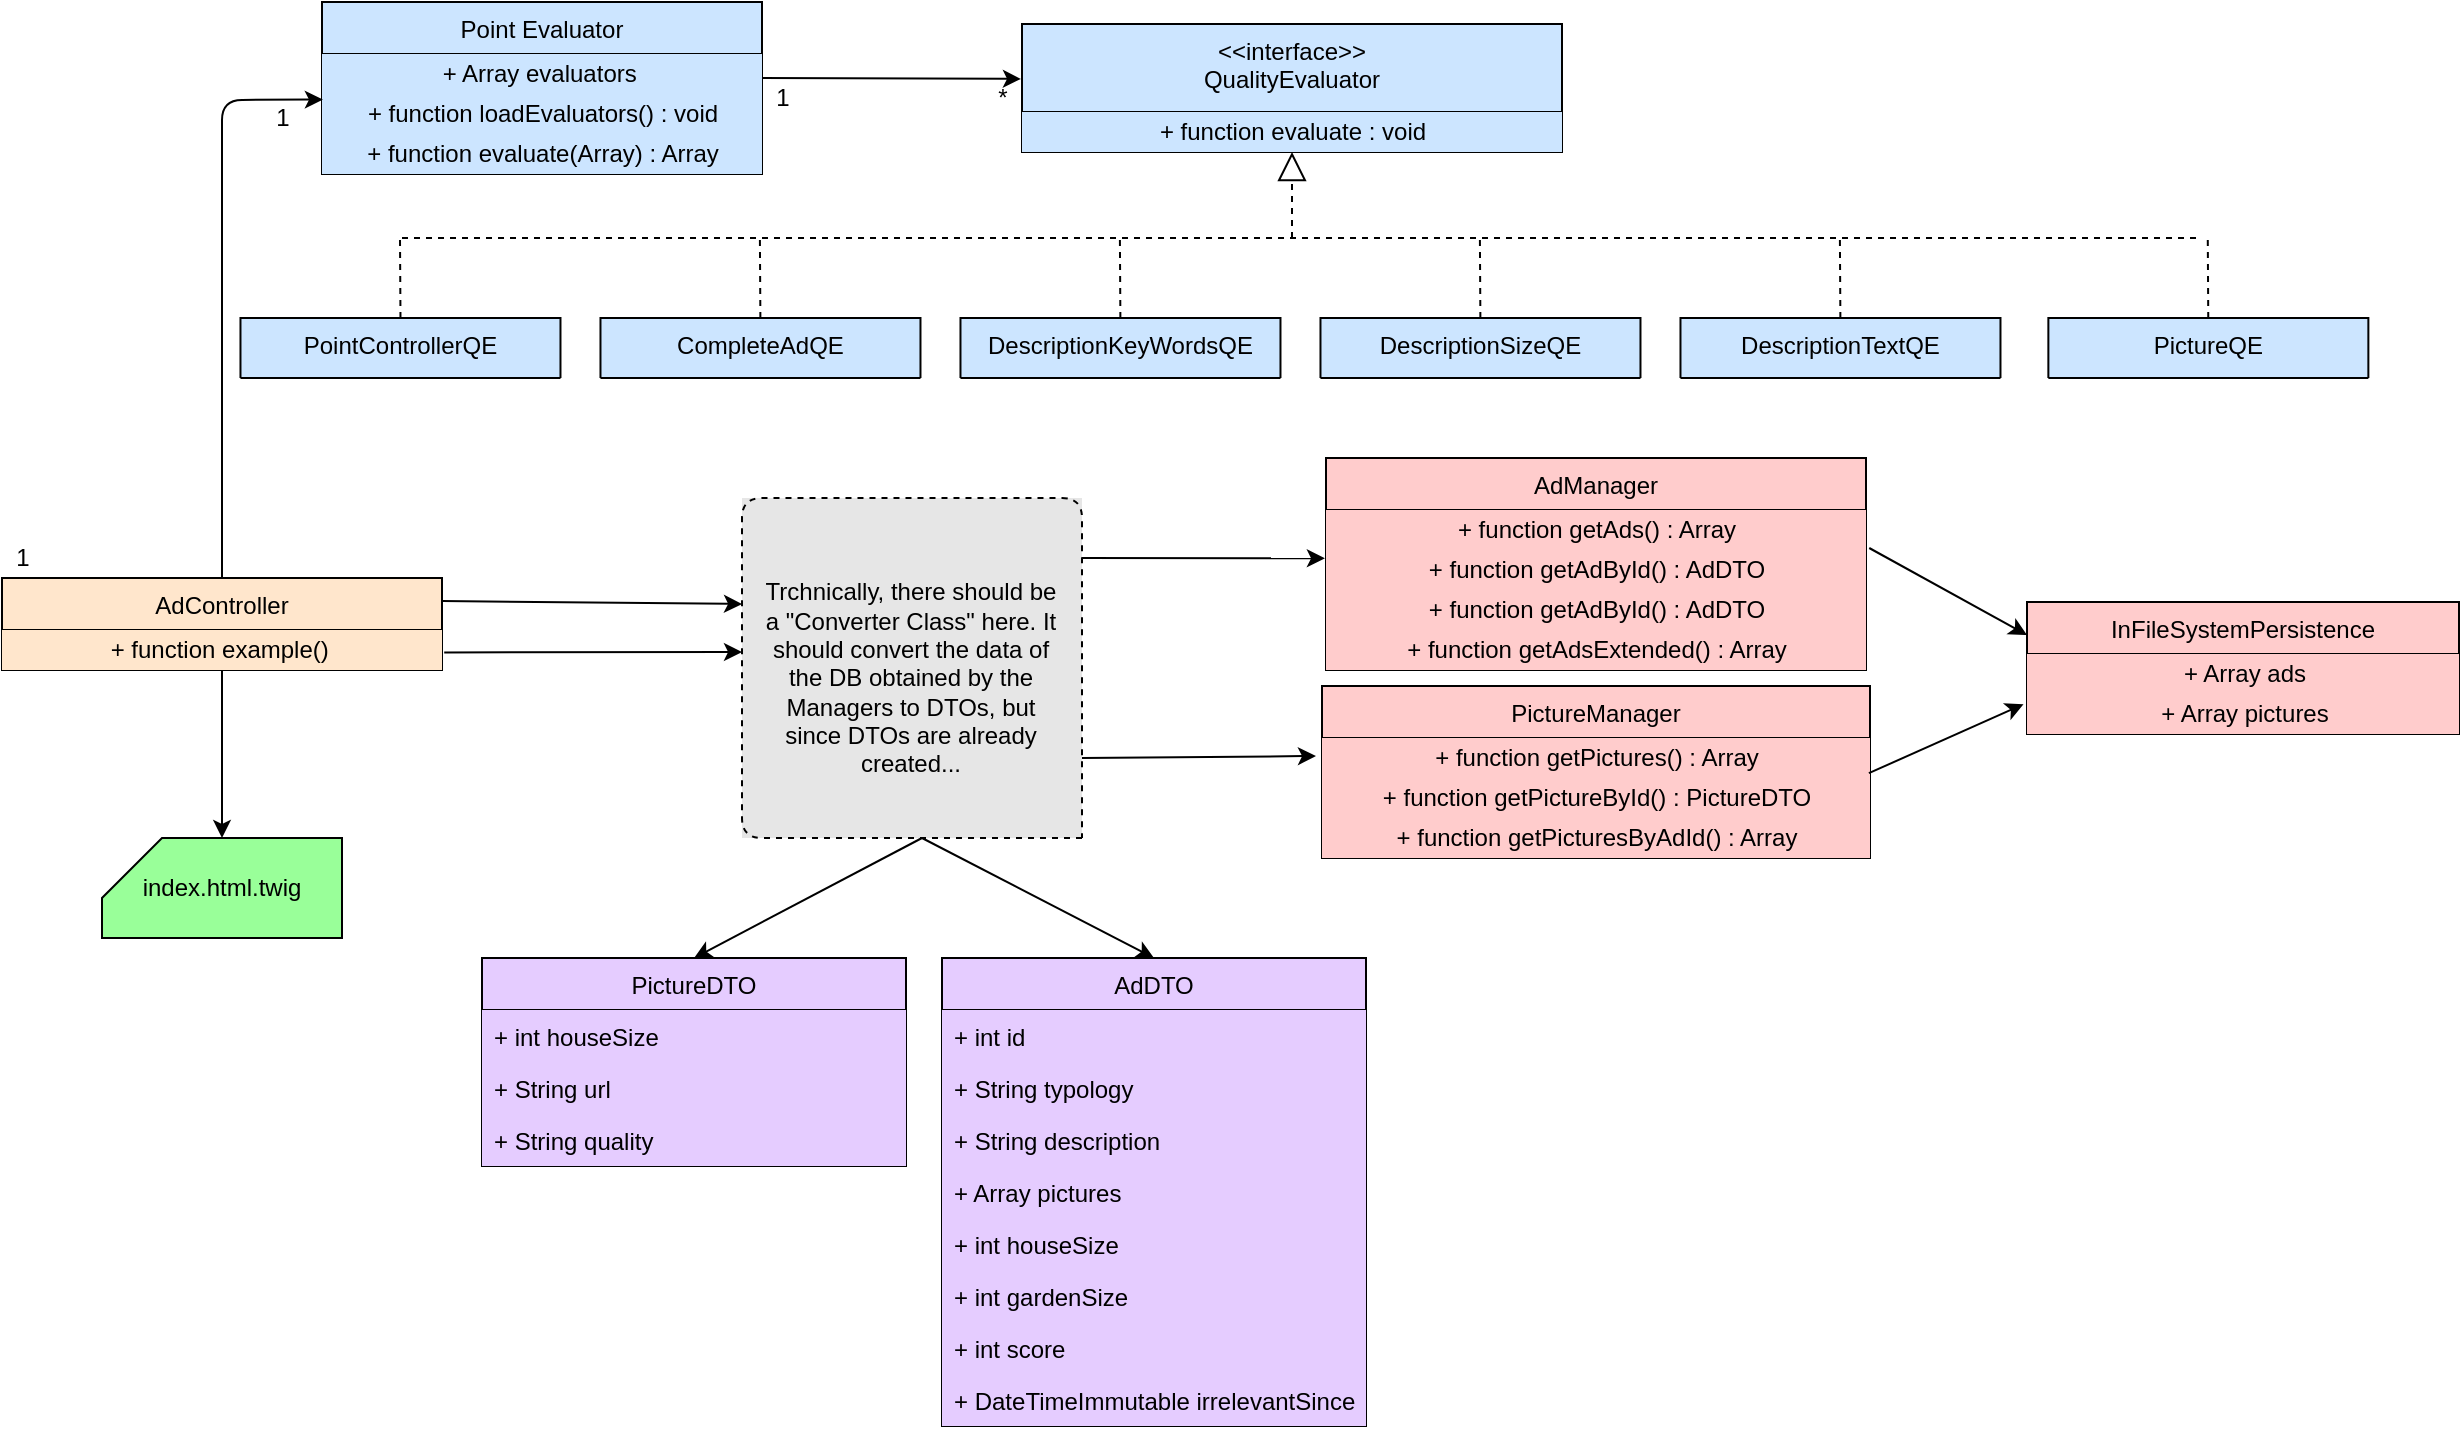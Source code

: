 <mxfile version="12.6.5" type="device"><diagram id="C5RBs43oDa-KdzZeNtuy" name="Page-1"><mxGraphModel dx="1648" dy="800" grid="1" gridSize="10" guides="1" tooltips="1" connect="1" arrows="1" fold="1" page="1" pageScale="1" pageWidth="827" pageHeight="1169" math="0" shadow="0"><root><mxCell id="WIyWlLk6GJQsqaUBKTNV-0"/><mxCell id="WIyWlLk6GJQsqaUBKTNV-1" parent="WIyWlLk6GJQsqaUBKTNV-0"/><mxCell id="zkfFHV4jXpPFQw0GAbJ--17" value="AdDTO" style="swimlane;fontStyle=0;align=center;verticalAlign=top;childLayout=stackLayout;horizontal=1;startSize=26;horizontalStack=0;resizeParent=1;resizeLast=0;collapsible=1;marginBottom=0;rounded=0;shadow=0;strokeWidth=1;fillColor=#E5CCFF;" parent="WIyWlLk6GJQsqaUBKTNV-1" vertex="1"><mxGeometry x="940" y="520" width="212" height="234" as="geometry"><mxRectangle x="550" y="140" width="160" height="26" as="alternateBounds"/></mxGeometry></mxCell><mxCell id="zkfFHV4jXpPFQw0GAbJ--18" value="+ int id" style="text;align=left;verticalAlign=top;spacingLeft=4;spacingRight=4;overflow=hidden;rotatable=0;points=[[0,0.5],[1,0.5]];portConstraint=eastwest;fillColor=#E5CCFF;" parent="zkfFHV4jXpPFQw0GAbJ--17" vertex="1"><mxGeometry y="26" width="212" height="26" as="geometry"/></mxCell><mxCell id="zkfFHV4jXpPFQw0GAbJ--19" value="+ String typology" style="text;align=left;verticalAlign=top;spacingLeft=4;spacingRight=4;overflow=hidden;rotatable=0;points=[[0,0.5],[1,0.5]];portConstraint=eastwest;rounded=0;shadow=0;html=0;fillColor=#E5CCFF;" parent="zkfFHV4jXpPFQw0GAbJ--17" vertex="1"><mxGeometry y="52" width="212" height="26" as="geometry"/></mxCell><mxCell id="zkfFHV4jXpPFQw0GAbJ--20" value="+ String description" style="text;align=left;verticalAlign=top;spacingLeft=4;spacingRight=4;overflow=hidden;rotatable=0;points=[[0,0.5],[1,0.5]];portConstraint=eastwest;rounded=0;shadow=0;html=0;fillColor=#E5CCFF;" parent="zkfFHV4jXpPFQw0GAbJ--17" vertex="1"><mxGeometry y="78" width="212" height="26" as="geometry"/></mxCell><mxCell id="zkfFHV4jXpPFQw0GAbJ--21" value="+ Array pictures" style="text;align=left;verticalAlign=top;spacingLeft=4;spacingRight=4;overflow=hidden;rotatable=0;points=[[0,0.5],[1,0.5]];portConstraint=eastwest;rounded=0;shadow=0;html=0;fillColor=#E5CCFF;" parent="zkfFHV4jXpPFQw0GAbJ--17" vertex="1"><mxGeometry y="104" width="212" height="26" as="geometry"/></mxCell><mxCell id="zkfFHV4jXpPFQw0GAbJ--22" value="+ int houseSize" style="text;align=left;verticalAlign=top;spacingLeft=4;spacingRight=4;overflow=hidden;rotatable=0;points=[[0,0.5],[1,0.5]];portConstraint=eastwest;rounded=0;shadow=0;html=0;fillColor=#E5CCFF;" parent="zkfFHV4jXpPFQw0GAbJ--17" vertex="1"><mxGeometry y="130" width="212" height="26" as="geometry"/></mxCell><mxCell id="D1YvXmOKEm-5D1h5UZA6-0" value="+ int gardenSize" style="text;align=left;verticalAlign=top;spacingLeft=4;spacingRight=4;overflow=hidden;rotatable=0;points=[[0,0.5],[1,0.5]];portConstraint=eastwest;rounded=0;shadow=0;html=0;fillColor=#E5CCFF;" parent="zkfFHV4jXpPFQw0GAbJ--17" vertex="1"><mxGeometry y="156" width="212" height="26" as="geometry"/></mxCell><mxCell id="D1YvXmOKEm-5D1h5UZA6-2" value="+ int score" style="text;align=left;verticalAlign=top;spacingLeft=4;spacingRight=4;overflow=hidden;rotatable=0;points=[[0,0.5],[1,0.5]];portConstraint=eastwest;rounded=0;shadow=0;html=0;fillColor=#E5CCFF;" parent="zkfFHV4jXpPFQw0GAbJ--17" vertex="1"><mxGeometry y="182" width="212" height="26" as="geometry"/></mxCell><mxCell id="D1YvXmOKEm-5D1h5UZA6-3" value="+ DateTimeImmutable irrelevantSince" style="text;align=left;verticalAlign=top;spacingLeft=4;spacingRight=4;overflow=hidden;rotatable=0;points=[[0,0.5],[1,0.5]];portConstraint=eastwest;rounded=0;shadow=0;html=0;fillColor=#E5CCFF;" parent="zkfFHV4jXpPFQw0GAbJ--17" vertex="1"><mxGeometry y="208" width="212" height="26" as="geometry"/></mxCell><mxCell id="D1YvXmOKEm-5D1h5UZA6-4" value="PictureDTO&#10;" style="swimlane;fontStyle=0;align=center;verticalAlign=top;childLayout=stackLayout;horizontal=1;startSize=26;horizontalStack=0;resizeParent=1;resizeLast=0;collapsible=1;marginBottom=0;rounded=0;shadow=0;strokeWidth=1;fillColor=#E5CCFF;" parent="WIyWlLk6GJQsqaUBKTNV-1" vertex="1"><mxGeometry x="710" y="520" width="212" height="104" as="geometry"><mxRectangle x="550" y="140" width="160" height="26" as="alternateBounds"/></mxGeometry></mxCell><mxCell id="D1YvXmOKEm-5D1h5UZA6-5" value="+ int houseSize" style="text;align=left;verticalAlign=top;spacingLeft=4;spacingRight=4;overflow=hidden;rotatable=0;points=[[0,0.5],[1,0.5]];portConstraint=eastwest;rounded=0;shadow=0;html=0;fillColor=#E5CCFF;" parent="D1YvXmOKEm-5D1h5UZA6-4" vertex="1"><mxGeometry y="26" width="212" height="26" as="geometry"/></mxCell><mxCell id="D1YvXmOKEm-5D1h5UZA6-6" value="+ String url" style="text;align=left;verticalAlign=top;spacingLeft=4;spacingRight=4;overflow=hidden;rotatable=0;points=[[0,0.5],[1,0.5]];portConstraint=eastwest;fillColor=#E5CCFF;" parent="D1YvXmOKEm-5D1h5UZA6-4" vertex="1"><mxGeometry y="52" width="212" height="26" as="geometry"/></mxCell><mxCell id="D1YvXmOKEm-5D1h5UZA6-7" value="+ String quality" style="text;align=left;verticalAlign=top;spacingLeft=4;spacingRight=4;overflow=hidden;rotatable=0;points=[[0,0.5],[1,0.5]];portConstraint=eastwest;rounded=0;shadow=0;html=0;fillColor=#E5CCFF;" parent="D1YvXmOKEm-5D1h5UZA6-4" vertex="1"><mxGeometry y="78" width="212" height="26" as="geometry"/></mxCell><mxCell id="D1YvXmOKEm-5D1h5UZA6-53" value="InFileSystemPersistence&#10;" style="swimlane;fontStyle=0;align=center;verticalAlign=top;childLayout=stackLayout;horizontal=1;startSize=26;horizontalStack=0;resizeParent=1;resizeLast=0;collapsible=1;marginBottom=0;rounded=0;shadow=0;strokeWidth=1;fillColor=#FFCCCC;" parent="WIyWlLk6GJQsqaUBKTNV-1" vertex="1"><mxGeometry x="1482.5" y="342" width="216" height="66" as="geometry"><mxRectangle x="550" y="140" width="160" height="26" as="alternateBounds"/></mxGeometry></mxCell><mxCell id="D1YvXmOKEm-5D1h5UZA6-55" value="+ Array ads&lt;br&gt;" style="text;html=1;align=center;verticalAlign=middle;resizable=0;points=[];autosize=1;fillColor=#FFCCCC;" parent="D1YvXmOKEm-5D1h5UZA6-53" vertex="1"><mxGeometry y="26" width="216" height="20" as="geometry"/></mxCell><mxCell id="D1YvXmOKEm-5D1h5UZA6-54" value="+ Array pictures" style="text;html=1;align=center;verticalAlign=middle;resizable=0;points=[];autosize=1;fillColor=#FFCCCC;" parent="D1YvXmOKEm-5D1h5UZA6-53" vertex="1"><mxGeometry y="46" width="216" height="20" as="geometry"/></mxCell><mxCell id="L2b3qPYXgRKyGcVTws_3-0" value="AdManager&#10;" style="swimlane;fontStyle=0;align=center;verticalAlign=top;childLayout=stackLayout;horizontal=1;startSize=26;horizontalStack=0;resizeParent=1;resizeLast=0;collapsible=1;marginBottom=0;rounded=0;shadow=0;strokeWidth=1;fillColor=#FFCCCC;" vertex="1" parent="WIyWlLk6GJQsqaUBKTNV-1"><mxGeometry x="1132" y="270" width="270" height="106" as="geometry"><mxRectangle x="550" y="140" width="160" height="26" as="alternateBounds"/></mxGeometry></mxCell><mxCell id="L2b3qPYXgRKyGcVTws_3-9" value="+ function getAds() : Array" style="text;html=1;align=center;verticalAlign=middle;resizable=0;points=[];autosize=1;fillColor=#FFCCCC;" vertex="1" parent="L2b3qPYXgRKyGcVTws_3-0"><mxGeometry y="26" width="270" height="20" as="geometry"/></mxCell><mxCell id="L2b3qPYXgRKyGcVTws_3-10" value="+ function getAdById() : AdDTO" style="text;html=1;align=center;verticalAlign=middle;resizable=0;points=[];autosize=1;fillColor=#FFCCCC;" vertex="1" parent="L2b3qPYXgRKyGcVTws_3-0"><mxGeometry y="46" width="270" height="20" as="geometry"/></mxCell><mxCell id="L2b3qPYXgRKyGcVTws_3-39" value="+ function getAdById() : AdDTO" style="text;html=1;align=center;verticalAlign=middle;resizable=0;points=[];autosize=1;fillColor=#FFCCCC;" vertex="1" parent="L2b3qPYXgRKyGcVTws_3-0"><mxGeometry y="66" width="270" height="20" as="geometry"/></mxCell><mxCell id="L2b3qPYXgRKyGcVTws_3-11" value="+ function getAdsExtended() : Array" style="text;html=1;align=center;verticalAlign=middle;resizable=0;points=[];autosize=1;fillColor=#FFCCCC;" vertex="1" parent="L2b3qPYXgRKyGcVTws_3-0"><mxGeometry y="86" width="270" height="20" as="geometry"/></mxCell><mxCell id="L2b3qPYXgRKyGcVTws_3-13" value="PictureManager&#10;" style="swimlane;fontStyle=0;align=center;verticalAlign=top;childLayout=stackLayout;horizontal=1;startSize=26;horizontalStack=0;resizeParent=1;resizeLast=0;collapsible=1;marginBottom=0;rounded=0;shadow=0;strokeWidth=1;fillColor=#FFCCCC;" vertex="1" parent="WIyWlLk6GJQsqaUBKTNV-1"><mxGeometry x="1130" y="384" width="274" height="86" as="geometry"><mxRectangle x="550" y="140" width="160" height="26" as="alternateBounds"/></mxGeometry></mxCell><mxCell id="L2b3qPYXgRKyGcVTws_3-14" value="+ function getPictures() : Array" style="text;html=1;align=center;verticalAlign=middle;resizable=0;points=[];autosize=1;fillColor=#FFCCCC;" vertex="1" parent="L2b3qPYXgRKyGcVTws_3-13"><mxGeometry y="26" width="274" height="20" as="geometry"/></mxCell><mxCell id="L2b3qPYXgRKyGcVTws_3-15" value="+ function getPictureById() : PictureDTO" style="text;html=1;align=center;verticalAlign=middle;resizable=0;points=[];autosize=1;fillColor=#FFCCCC;" vertex="1" parent="L2b3qPYXgRKyGcVTws_3-13"><mxGeometry y="46" width="274" height="20" as="geometry"/></mxCell><mxCell id="L2b3qPYXgRKyGcVTws_3-16" value="+ function getPicturesByAdId() : Array" style="text;html=1;align=center;verticalAlign=middle;resizable=0;points=[];autosize=1;fillColor=#FFCCCC;" vertex="1" parent="L2b3qPYXgRKyGcVTws_3-13"><mxGeometry y="66" width="274" height="20" as="geometry"/></mxCell><mxCell id="L2b3qPYXgRKyGcVTws_3-17" value="" style="endArrow=classic;html=1;entryX=0;entryY=0.25;entryDx=0;entryDy=0;exitX=1.006;exitY=0.95;exitDx=0;exitDy=0;exitPerimeter=0;" edge="1" parent="WIyWlLk6GJQsqaUBKTNV-1" source="L2b3qPYXgRKyGcVTws_3-9" target="D1YvXmOKEm-5D1h5UZA6-53"><mxGeometry width="50" height="50" relative="1" as="geometry"><mxPoint x="412.5" y="932" as="sourcePoint"/><mxPoint x="462.5" y="882" as="targetPoint"/></mxGeometry></mxCell><mxCell id="L2b3qPYXgRKyGcVTws_3-18" value="" style="endArrow=classic;html=1;entryX=-0.008;entryY=0.255;entryDx=0;entryDy=0;exitX=0.998;exitY=-0.121;exitDx=0;exitDy=0;exitPerimeter=0;entryPerimeter=0;" edge="1" parent="WIyWlLk6GJQsqaUBKTNV-1" source="L2b3qPYXgRKyGcVTws_3-15" target="D1YvXmOKEm-5D1h5UZA6-54"><mxGeometry width="50" height="50" relative="1" as="geometry"><mxPoint x="1413.62" y="325" as="sourcePoint"/><mxPoint x="1492.5" y="368.5" as="targetPoint"/></mxGeometry></mxCell><mxCell id="L2b3qPYXgRKyGcVTws_3-22" value="" style="group;fillColor=#E6E6E6;" vertex="1" connectable="0" parent="WIyWlLk6GJQsqaUBKTNV-1"><mxGeometry x="840" y="290" width="170" height="170" as="geometry"/></mxCell><mxCell id="L2b3qPYXgRKyGcVTws_3-19" value="" style="endArrow=none;dashed=1;html=1;" edge="1" parent="L2b3qPYXgRKyGcVTws_3-22"><mxGeometry width="50" height="50" relative="1" as="geometry"><mxPoint x="170" y="170" as="sourcePoint"/><mxPoint x="170" y="170" as="targetPoint"/><Array as="points"><mxPoint y="170"/><mxPoint/><mxPoint x="170"/></Array></mxGeometry></mxCell><mxCell id="L2b3qPYXgRKyGcVTws_3-21" value="Trchnically, there should be a &quot;Converter Class&quot; here. It should convert the data of the DB obtained by the Managers to DTOs, but since DTOs are already created..." style="text;html=1;strokeColor=none;fillColor=none;align=center;verticalAlign=middle;whiteSpace=wrap;rounded=0;" vertex="1" parent="L2b3qPYXgRKyGcVTws_3-22"><mxGeometry x="10" y="80" width="148.5" height="20" as="geometry"/></mxCell><mxCell id="L2b3qPYXgRKyGcVTws_3-23" value="" style="endArrow=classic;html=1;entryX=0.5;entryY=0;entryDx=0;entryDy=0;" edge="1" parent="WIyWlLk6GJQsqaUBKTNV-1" target="D1YvXmOKEm-5D1h5UZA6-4"><mxGeometry width="50" height="50" relative="1" as="geometry"><mxPoint x="930" y="460" as="sourcePoint"/><mxPoint x="330" y="830" as="targetPoint"/></mxGeometry></mxCell><mxCell id="L2b3qPYXgRKyGcVTws_3-24" value="" style="endArrow=classic;html=1;entryX=0.5;entryY=0;entryDx=0;entryDy=0;" edge="1" parent="WIyWlLk6GJQsqaUBKTNV-1" target="zkfFHV4jXpPFQw0GAbJ--17"><mxGeometry width="50" height="50" relative="1" as="geometry"><mxPoint x="930" y="460" as="sourcePoint"/><mxPoint x="826" y="530" as="targetPoint"/></mxGeometry></mxCell><mxCell id="L2b3qPYXgRKyGcVTws_3-26" value="" style="endArrow=classic;html=1;entryX=-0.002;entryY=0.209;entryDx=0;entryDy=0;entryPerimeter=0;" edge="1" parent="WIyWlLk6GJQsqaUBKTNV-1" target="L2b3qPYXgRKyGcVTws_3-10"><mxGeometry width="50" height="50" relative="1" as="geometry"><mxPoint x="1010" y="320" as="sourcePoint"/><mxPoint x="1010" y="320" as="targetPoint"/></mxGeometry></mxCell><mxCell id="L2b3qPYXgRKyGcVTws_3-27" value="" style="endArrow=classic;html=1;entryX=-0.011;entryY=0.45;entryDx=0;entryDy=0;entryPerimeter=0;" edge="1" parent="WIyWlLk6GJQsqaUBKTNV-1" target="L2b3qPYXgRKyGcVTws_3-14"><mxGeometry width="50" height="50" relative="1" as="geometry"><mxPoint x="1010" y="420" as="sourcePoint"/><mxPoint x="1080" y="370" as="targetPoint"/></mxGeometry></mxCell><mxCell id="L2b3qPYXgRKyGcVTws_3-28" value="index.html.twig" style="shape=card;whiteSpace=wrap;html=1;fillColor=#99FF99;" vertex="1" parent="WIyWlLk6GJQsqaUBKTNV-1"><mxGeometry x="520" y="460" width="120" height="50" as="geometry"/></mxCell><mxCell id="L2b3qPYXgRKyGcVTws_3-34" value="" style="endArrow=classic;html=1;exitX=0.5;exitY=0.967;exitDx=0;exitDy=0;exitPerimeter=0;entryX=0.5;entryY=0;entryDx=0;entryDy=0;entryPerimeter=0;" edge="1" parent="WIyWlLk6GJQsqaUBKTNV-1" source="L2b3qPYXgRKyGcVTws_3-33" target="L2b3qPYXgRKyGcVTws_3-28"><mxGeometry width="50" height="50" relative="1" as="geometry"><mxPoint x="90" y="870" as="sourcePoint"/><mxPoint x="440" y="450" as="targetPoint"/></mxGeometry></mxCell><mxCell id="L2b3qPYXgRKyGcVTws_3-35" value="&lt;&lt;interface&gt;&gt;&#10;QualityEvaluator" style="swimlane;fontStyle=0;align=center;verticalAlign=top;childLayout=stackLayout;horizontal=1;startSize=44;horizontalStack=0;resizeParent=1;resizeLast=0;collapsible=1;marginBottom=0;rounded=0;shadow=0;strokeWidth=1;fillColor=#CCE5FF;" vertex="1" parent="WIyWlLk6GJQsqaUBKTNV-1"><mxGeometry x="980" y="53" width="270" height="64" as="geometry"><mxRectangle x="550" y="140" width="160" height="26" as="alternateBounds"/></mxGeometry></mxCell><mxCell id="L2b3qPYXgRKyGcVTws_3-36" value="+ function evaluate : void" style="text;html=1;align=center;verticalAlign=middle;resizable=0;points=[];autosize=1;fillColor=#CCE5FF;" vertex="1" parent="L2b3qPYXgRKyGcVTws_3-35"><mxGeometry y="44" width="270" height="20" as="geometry"/></mxCell><mxCell id="L2b3qPYXgRKyGcVTws_3-40" value="PictureQE" style="swimlane;fontStyle=0;align=center;verticalAlign=top;childLayout=stackLayout;horizontal=1;startSize=33;horizontalStack=0;resizeParent=1;resizeLast=0;collapsible=1;marginBottom=0;rounded=0;shadow=0;strokeWidth=1;fillColor=#CCE5FF;" vertex="1" parent="WIyWlLk6GJQsqaUBKTNV-1"><mxGeometry x="1493.18" y="200" width="160" height="30" as="geometry"><mxRectangle x="550" y="140" width="160" height="26" as="alternateBounds"/></mxGeometry></mxCell><mxCell id="L2b3qPYXgRKyGcVTws_3-42" value="DescriptionTextQE" style="swimlane;fontStyle=0;align=center;verticalAlign=top;childLayout=stackLayout;horizontal=1;startSize=33;horizontalStack=0;resizeParent=1;resizeLast=0;collapsible=1;marginBottom=0;rounded=0;shadow=0;strokeWidth=1;fillColor=#CCE5FF;" vertex="1" parent="WIyWlLk6GJQsqaUBKTNV-1"><mxGeometry x="1309.24" y="200" width="160" height="30" as="geometry"><mxRectangle x="550" y="140" width="160" height="26" as="alternateBounds"/></mxGeometry></mxCell><mxCell id="L2b3qPYXgRKyGcVTws_3-43" value="DescriptionSizeQE" style="swimlane;fontStyle=0;align=center;verticalAlign=top;childLayout=stackLayout;horizontal=1;startSize=33;horizontalStack=0;resizeParent=1;resizeLast=0;collapsible=1;marginBottom=0;rounded=0;shadow=0;strokeWidth=1;fillColor=#CCE5FF;" vertex="1" parent="WIyWlLk6GJQsqaUBKTNV-1"><mxGeometry x="1129.24" y="200" width="160" height="30" as="geometry"><mxRectangle x="550" y="140" width="160" height="26" as="alternateBounds"/></mxGeometry></mxCell><mxCell id="L2b3qPYXgRKyGcVTws_3-44" value="DescriptionKeyWordsQE" style="swimlane;fontStyle=0;align=center;verticalAlign=top;childLayout=stackLayout;horizontal=1;startSize=33;horizontalStack=0;resizeParent=1;resizeLast=0;collapsible=1;marginBottom=0;rounded=0;shadow=0;strokeWidth=1;fillColor=#CCE5FF;" vertex="1" parent="WIyWlLk6GJQsqaUBKTNV-1"><mxGeometry x="949.24" y="200" width="160" height="30" as="geometry"><mxRectangle x="550" y="140" width="160" height="26" as="alternateBounds"/></mxGeometry></mxCell><mxCell id="L2b3qPYXgRKyGcVTws_3-45" value="CompleteAdQE" style="swimlane;fontStyle=0;align=center;verticalAlign=top;childLayout=stackLayout;horizontal=1;startSize=33;horizontalStack=0;resizeParent=1;resizeLast=0;collapsible=1;marginBottom=0;rounded=0;shadow=0;strokeWidth=1;fillColor=#CCE5FF;" vertex="1" parent="WIyWlLk6GJQsqaUBKTNV-1"><mxGeometry x="769.24" y="200" width="160" height="30" as="geometry"><mxRectangle x="550" y="140" width="160" height="26" as="alternateBounds"/></mxGeometry></mxCell><mxCell id="L2b3qPYXgRKyGcVTws_3-46" value="PointControllerQE" style="swimlane;fontStyle=0;align=center;verticalAlign=top;childLayout=stackLayout;horizontal=1;startSize=33;horizontalStack=0;resizeParent=1;resizeLast=0;collapsible=1;marginBottom=0;rounded=0;shadow=0;strokeWidth=1;fillColor=#CCE5FF;" vertex="1" parent="WIyWlLk6GJQsqaUBKTNV-1"><mxGeometry x="589.24" y="200" width="160" height="30" as="geometry"><mxRectangle x="550" y="140" width="160" height="26" as="alternateBounds"/></mxGeometry></mxCell><mxCell id="L2b3qPYXgRKyGcVTws_3-53" value="" style="endArrow=block;dashed=1;endFill=0;endSize=12;html=1;entryX=0.5;entryY=1;entryDx=0;entryDy=0;" edge="1" parent="WIyWlLk6GJQsqaUBKTNV-1" target="L2b3qPYXgRKyGcVTws_3-35"><mxGeometry width="160" relative="1" as="geometry"><mxPoint x="1115" y="160" as="sourcePoint"/><mxPoint x="1090" y="240" as="targetPoint"/></mxGeometry></mxCell><mxCell id="L2b3qPYXgRKyGcVTws_3-54" value="" style="endArrow=none;dashed=1;html=1;" edge="1" parent="WIyWlLk6GJQsqaUBKTNV-1"><mxGeometry width="50" height="50" relative="1" as="geometry"><mxPoint x="670" y="160" as="sourcePoint"/><mxPoint x="1570" y="160" as="targetPoint"/></mxGeometry></mxCell><mxCell id="L2b3qPYXgRKyGcVTws_3-55" value="" style="endArrow=none;dashed=1;html=1;exitX=0.5;exitY=0;exitDx=0;exitDy=0;" edge="1" parent="WIyWlLk6GJQsqaUBKTNV-1" source="L2b3qPYXgRKyGcVTws_3-46"><mxGeometry width="50" height="50" relative="1" as="geometry"><mxPoint x="690" y="170" as="sourcePoint"/><mxPoint x="669" y="160" as="targetPoint"/></mxGeometry></mxCell><mxCell id="L2b3qPYXgRKyGcVTws_3-56" value="" style="endArrow=none;dashed=1;html=1;exitX=0.5;exitY=0;exitDx=0;exitDy=0;" edge="1" parent="WIyWlLk6GJQsqaUBKTNV-1"><mxGeometry width="50" height="50" relative="1" as="geometry"><mxPoint x="849.19" y="200" as="sourcePoint"/><mxPoint x="848.95" y="160" as="targetPoint"/></mxGeometry></mxCell><mxCell id="L2b3qPYXgRKyGcVTws_3-57" value="" style="endArrow=none;dashed=1;html=1;exitX=0.5;exitY=0;exitDx=0;exitDy=0;" edge="1" parent="WIyWlLk6GJQsqaUBKTNV-1"><mxGeometry width="50" height="50" relative="1" as="geometry"><mxPoint x="1029.19" y="200" as="sourcePoint"/><mxPoint x="1028.95" y="160" as="targetPoint"/></mxGeometry></mxCell><mxCell id="L2b3qPYXgRKyGcVTws_3-58" value="" style="endArrow=none;dashed=1;html=1;exitX=0.5;exitY=0;exitDx=0;exitDy=0;" edge="1" parent="WIyWlLk6GJQsqaUBKTNV-1"><mxGeometry width="50" height="50" relative="1" as="geometry"><mxPoint x="1209.19" y="200" as="sourcePoint"/><mxPoint x="1208.95" y="160" as="targetPoint"/></mxGeometry></mxCell><mxCell id="L2b3qPYXgRKyGcVTws_3-59" value="" style="endArrow=none;dashed=1;html=1;exitX=0.5;exitY=0;exitDx=0;exitDy=0;" edge="1" parent="WIyWlLk6GJQsqaUBKTNV-1"><mxGeometry width="50" height="50" relative="1" as="geometry"><mxPoint x="1389.19" y="200" as="sourcePoint"/><mxPoint x="1388.95" y="160" as="targetPoint"/></mxGeometry></mxCell><mxCell id="L2b3qPYXgRKyGcVTws_3-60" value="" style="endArrow=none;dashed=1;html=1;exitX=0.5;exitY=0;exitDx=0;exitDy=0;" edge="1" parent="WIyWlLk6GJQsqaUBKTNV-1"><mxGeometry width="50" height="50" relative="1" as="geometry"><mxPoint x="1573.13" y="200" as="sourcePoint"/><mxPoint x="1572.89" y="160" as="targetPoint"/></mxGeometry></mxCell><mxCell id="L2b3qPYXgRKyGcVTws_3-63" value="Point Evaluator" style="swimlane;fontStyle=0;align=center;verticalAlign=top;childLayout=stackLayout;horizontal=1;startSize=26;horizontalStack=0;resizeParent=1;resizeLast=0;collapsible=1;marginBottom=0;rounded=0;shadow=0;strokeWidth=1;fillColor=#CCE5FF;" vertex="1" parent="WIyWlLk6GJQsqaUBKTNV-1"><mxGeometry x="630" y="42" width="220" height="86" as="geometry"><mxRectangle x="550" y="140" width="160" height="26" as="alternateBounds"/></mxGeometry></mxCell><mxCell id="L2b3qPYXgRKyGcVTws_3-64" value="+ Array evaluators&amp;nbsp;" style="text;html=1;align=center;verticalAlign=middle;resizable=0;points=[];autosize=1;fillColor=#CCE5FF;" vertex="1" parent="L2b3qPYXgRKyGcVTws_3-63"><mxGeometry y="26" width="220" height="20" as="geometry"/></mxCell><mxCell id="L2b3qPYXgRKyGcVTws_3-68" value="+ function loadEvaluators() : void" style="text;html=1;align=center;verticalAlign=middle;resizable=0;points=[];autosize=1;fillColor=#CCE5FF;" vertex="1" parent="L2b3qPYXgRKyGcVTws_3-63"><mxGeometry y="46" width="220" height="20" as="geometry"/></mxCell><mxCell id="L2b3qPYXgRKyGcVTws_3-70" value="+ function evaluate(Array) : Array" style="text;html=1;align=center;verticalAlign=middle;resizable=0;points=[];autosize=1;fillColor=#CCE5FF;" vertex="1" parent="L2b3qPYXgRKyGcVTws_3-63"><mxGeometry y="66" width="220" height="20" as="geometry"/></mxCell><mxCell id="L2b3qPYXgRKyGcVTws_3-65" value="" style="endArrow=classic;html=1;entryX=-0.002;entryY=0.429;entryDx=0;entryDy=0;entryPerimeter=0;" edge="1" parent="WIyWlLk6GJQsqaUBKTNV-1" target="L2b3qPYXgRKyGcVTws_3-35"><mxGeometry width="50" height="50" relative="1" as="geometry"><mxPoint x="850" y="80" as="sourcePoint"/><mxPoint x="970" y="80" as="targetPoint"/></mxGeometry></mxCell><mxCell id="L2b3qPYXgRKyGcVTws_3-66" value="*" style="text;html=1;align=center;verticalAlign=middle;resizable=0;points=[];autosize=1;" vertex="1" parent="WIyWlLk6GJQsqaUBKTNV-1"><mxGeometry x="960" y="80" width="20" height="20" as="geometry"/></mxCell><mxCell id="L2b3qPYXgRKyGcVTws_3-67" value="1" style="text;html=1;align=center;verticalAlign=middle;resizable=0;points=[];autosize=1;" vertex="1" parent="WIyWlLk6GJQsqaUBKTNV-1"><mxGeometry x="850" y="80" width="20" height="20" as="geometry"/></mxCell><mxCell id="L2b3qPYXgRKyGcVTws_3-71" value="" style="endArrow=classic;html=1;entryX=0.002;entryY=0.138;entryDx=0;entryDy=0;entryPerimeter=0;exitX=0.5;exitY=0;exitDx=0;exitDy=0;" edge="1" parent="WIyWlLk6GJQsqaUBKTNV-1" source="L2b3qPYXgRKyGcVTws_3-29" target="L2b3qPYXgRKyGcVTws_3-68"><mxGeometry width="50" height="50" relative="1" as="geometry"><mxPoint x="371.32" y="369.48" as="sourcePoint"/><mxPoint x="160" y="220" as="targetPoint"/><Array as="points"><mxPoint x="580" y="91"/></Array></mxGeometry></mxCell><mxCell id="L2b3qPYXgRKyGcVTws_3-72" value="1" style="text;html=1;align=center;verticalAlign=middle;resizable=0;points=[];autosize=1;" vertex="1" parent="WIyWlLk6GJQsqaUBKTNV-1"><mxGeometry x="600" y="90" width="20" height="20" as="geometry"/></mxCell><mxCell id="L2b3qPYXgRKyGcVTws_3-74" value="" style="endArrow=classic;html=1;exitX=1;exitY=0.25;exitDx=0;exitDy=0;" edge="1" parent="WIyWlLk6GJQsqaUBKTNV-1" source="L2b3qPYXgRKyGcVTws_3-29"><mxGeometry width="50" height="50" relative="1" as="geometry"><mxPoint x="381.32" y="379.48" as="sourcePoint"/><mxPoint x="840" y="343" as="targetPoint"/></mxGeometry></mxCell><mxCell id="L2b3qPYXgRKyGcVTws_3-75" value="" style="endArrow=classic;html=1;exitX=1.005;exitY=0.56;exitDx=0;exitDy=0;exitPerimeter=0;" edge="1" parent="WIyWlLk6GJQsqaUBKTNV-1" source="L2b3qPYXgRKyGcVTws_3-33"><mxGeometry width="50" height="50" relative="1" as="geometry"><mxPoint x="700" y="352.5" as="sourcePoint"/><mxPoint x="840" y="367" as="targetPoint"/></mxGeometry></mxCell><mxCell id="L2b3qPYXgRKyGcVTws_3-29" value="AdController" style="swimlane;fontStyle=0;align=center;verticalAlign=top;childLayout=stackLayout;horizontal=1;startSize=26;horizontalStack=0;resizeParent=1;resizeLast=0;collapsible=1;marginBottom=0;rounded=0;shadow=0;strokeWidth=1;fillColor=#FFE6CC;" vertex="1" parent="WIyWlLk6GJQsqaUBKTNV-1"><mxGeometry x="470" y="330" width="220" height="46" as="geometry"><mxRectangle x="550" y="140" width="160" height="26" as="alternateBounds"/></mxGeometry></mxCell><mxCell id="L2b3qPYXgRKyGcVTws_3-33" value="+ function example()&amp;nbsp;" style="text;html=1;align=center;verticalAlign=middle;resizable=0;points=[];autosize=1;fillColor=#FFE6CC;" vertex="1" parent="L2b3qPYXgRKyGcVTws_3-29"><mxGeometry y="26" width="220" height="20" as="geometry"/></mxCell><mxCell id="L2b3qPYXgRKyGcVTws_3-73" value="1" style="text;html=1;align=center;verticalAlign=middle;resizable=0;points=[];autosize=1;fillColor=none;" vertex="1" parent="WIyWlLk6GJQsqaUBKTNV-1"><mxGeometry x="470" y="310" width="20" height="20" as="geometry"/></mxCell></root></mxGraphModel></diagram></mxfile>